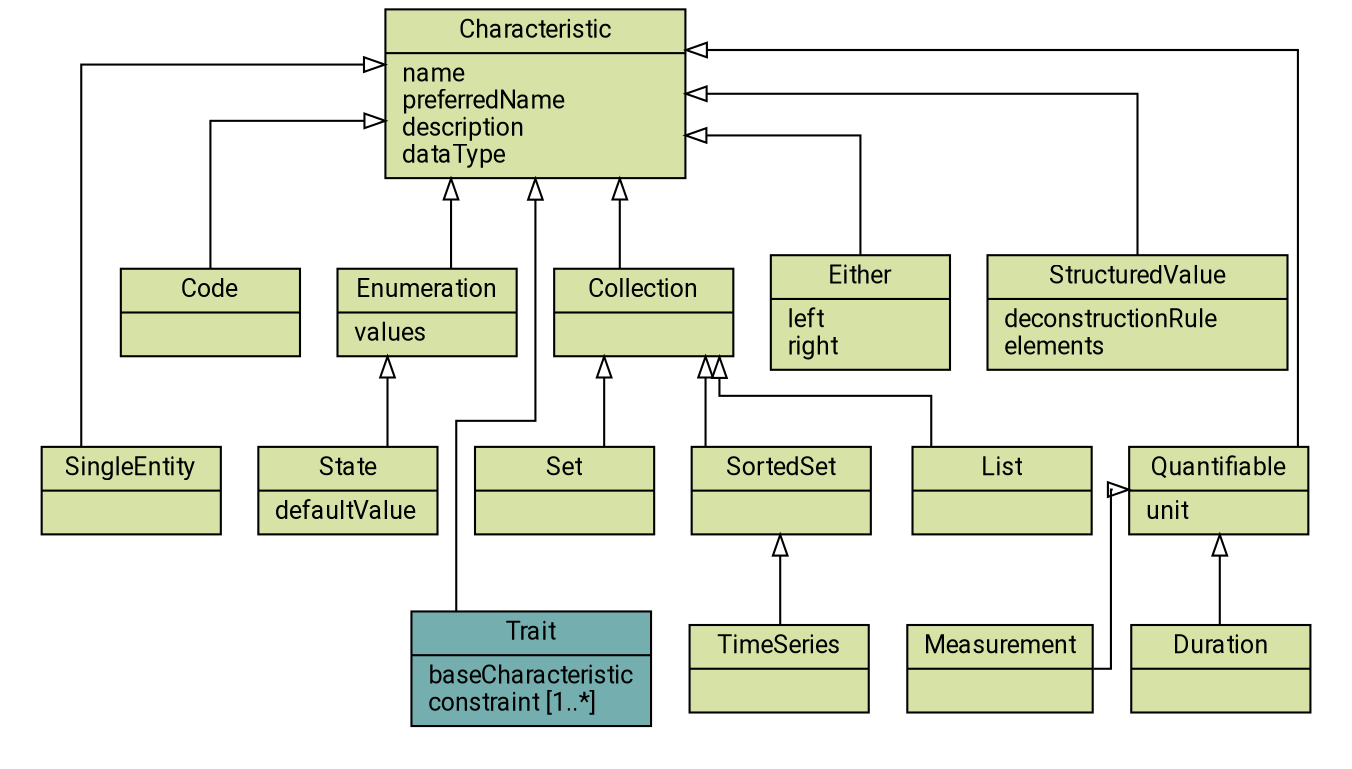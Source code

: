 // Copyright (c) 2023 Robert Bosch Manufacturing Solutions GmbH

// See the AUTHORS file(s) distributed with this work for additional information regarding authorship.

// This Source Code Form is subject to the terms of the Mozilla Public License, v. 2.0.
// If a copy of the MPL was not distributed with this file, You can obtain one at https://mozilla.org/MPL/2.0/
// SPDX-License-Identifier: MPL-2.0

// PRAGMA LAYOUT-ENGINE: dot
digraph characteristics_classes {
  splines=ortho
  rankdir=BT

  node [
    fontname="Roboto Condensed"
    fontsize=12
    style="filled"
    shape="record"
    gradientangle=0
    fillcolor="#e8eef7:#b7c9e3"
    color="#000000"
    fontcolor="#000000"
  ]

  edge [
    fontname="Roboto Condensed"
    fontsize=10
    color="#000000"
    fontcolor="#000000"
  ]

  node [
    width = 2
  ]

  edge [
    arrowhead = empty
  ]

  // Wide nodes
  Characteristic [
    label="{ Characteristic|name\lpreferredName\ldescription\ldataType\l}",
    href="../characteristics.html#characteristic-characteristic",
    fillcolor="#d6e2a6"
  ]
  StructuredValue [
    label="{ StructuredValue|deconstructionRule\lelements\l}",
    href="../characteristics.html#structured-value-characteristic",
    fillcolor="#d6e2a6"
  ]

  // Narrow nodes
  node [
    width = 1.2
  ]

  Quantifiable [
    label="{ Quantifiable|unit\l}",
    href="../characteristics.html#quantifiable-characteristic",
    fillcolor="#d6e2a6"
  ]
  Either [
    label="{ Either|left\lright\l}",
    href="../characteristics.html#either-characteristic",
    fillcolor="#d6e2a6"
  ]
  Enumeration [
    label="{ Enumeration|values\l}",
    href="../characteristics.html#enumeration-characteristic",
    fillcolor="#d6e2a6"
  ]
  Collection [
    label="{ Collection|}",
    href="../characteristics.html#collection-characteristic",
    fillcolor="#d6e2a6"
  ]
  Trait [
    label="{ Trait|baseCharacteristic\lconstraint [1..*]\l}",
    href="../characteristics.html#trait-characteristic",
    fillcolor="#74aeaf"
  ]
  State [
    label="{ State|defaultValue\l}",
    href="../characteristics.html#state-characteristic",
    fillcolor="#d6e2a6"
  ]
  Set [
    label="{ Set|}",
    href="../characteristics.html#set-characteristic",
    fillcolor="#d6e2a6"
  ]
  List [
    label="{ List|}",
    href="../characteristics.html#list-characteristic",
    fillcolor="#d6e2a6"
  ]
  TimeSeries [
    label="{ TimeSeries|}",
    href="../characteristics.html#time-series-characteristic",
    fillcolor="#d6e2a6"
  ]
  Duration [
    label="{ Duration|}",
    href="../characteristics.html#duration-characteristic",
    fillcolor="#d6e2a6"
  ]
  Measurement [
    label="{ Measurement|}",
    href="../characteristics.html#measurement-characteristic",
    fillcolor="#d6e2a6"
  ]
  Code [
    label="{ Code|}",
    href="../characteristics.html#code-characteristic",
    fillcolor="#d6e2a6"
  ]
  SingleEntity [
    label="{ SingleEntity|}",
    href="../characteristics.html#single-entity-characteristic",
    fillcolor="#d6e2a6"
  ]
  SortedSet [
    label="{ SortedSet|}",
    href="../characteristics.html#sorted-set-characteristic",
    fillcolor="#d6e2a6"
  ]

  Either -> Characteristic
  Enumeration -> Characteristic
  SingleEntity -> Characteristic
  State -> Enumeration
  Quantifiable -> Characteristic
  Duration -> Quantifiable
  Measurement -> Quantifiable
  Collection -> Characteristic
  Set -> Collection
  List -> Collection
  SortedSet -> Collection
  TimeSeries -> SortedSet
  Trait -> Characteristic
  Code -> Characteristic
  StructuredValue -> Characteristic

  subgraph cluster_0 {
    color=white
    Either;
    Enumeration;
    Collection;
    Code;
    StructuredValue
  }

  subgraph cluster_1 {
    color=white
    State;
    Set;
    SingleEntity;
  }
  subgraph cluster_2 {
    color=white
    Quantifiable;
    List;
  }
  subgraph cluster_3 {
    color=white
    Duration;
    Measurement;
    TimeSeries;
    Trait;
  }
}
